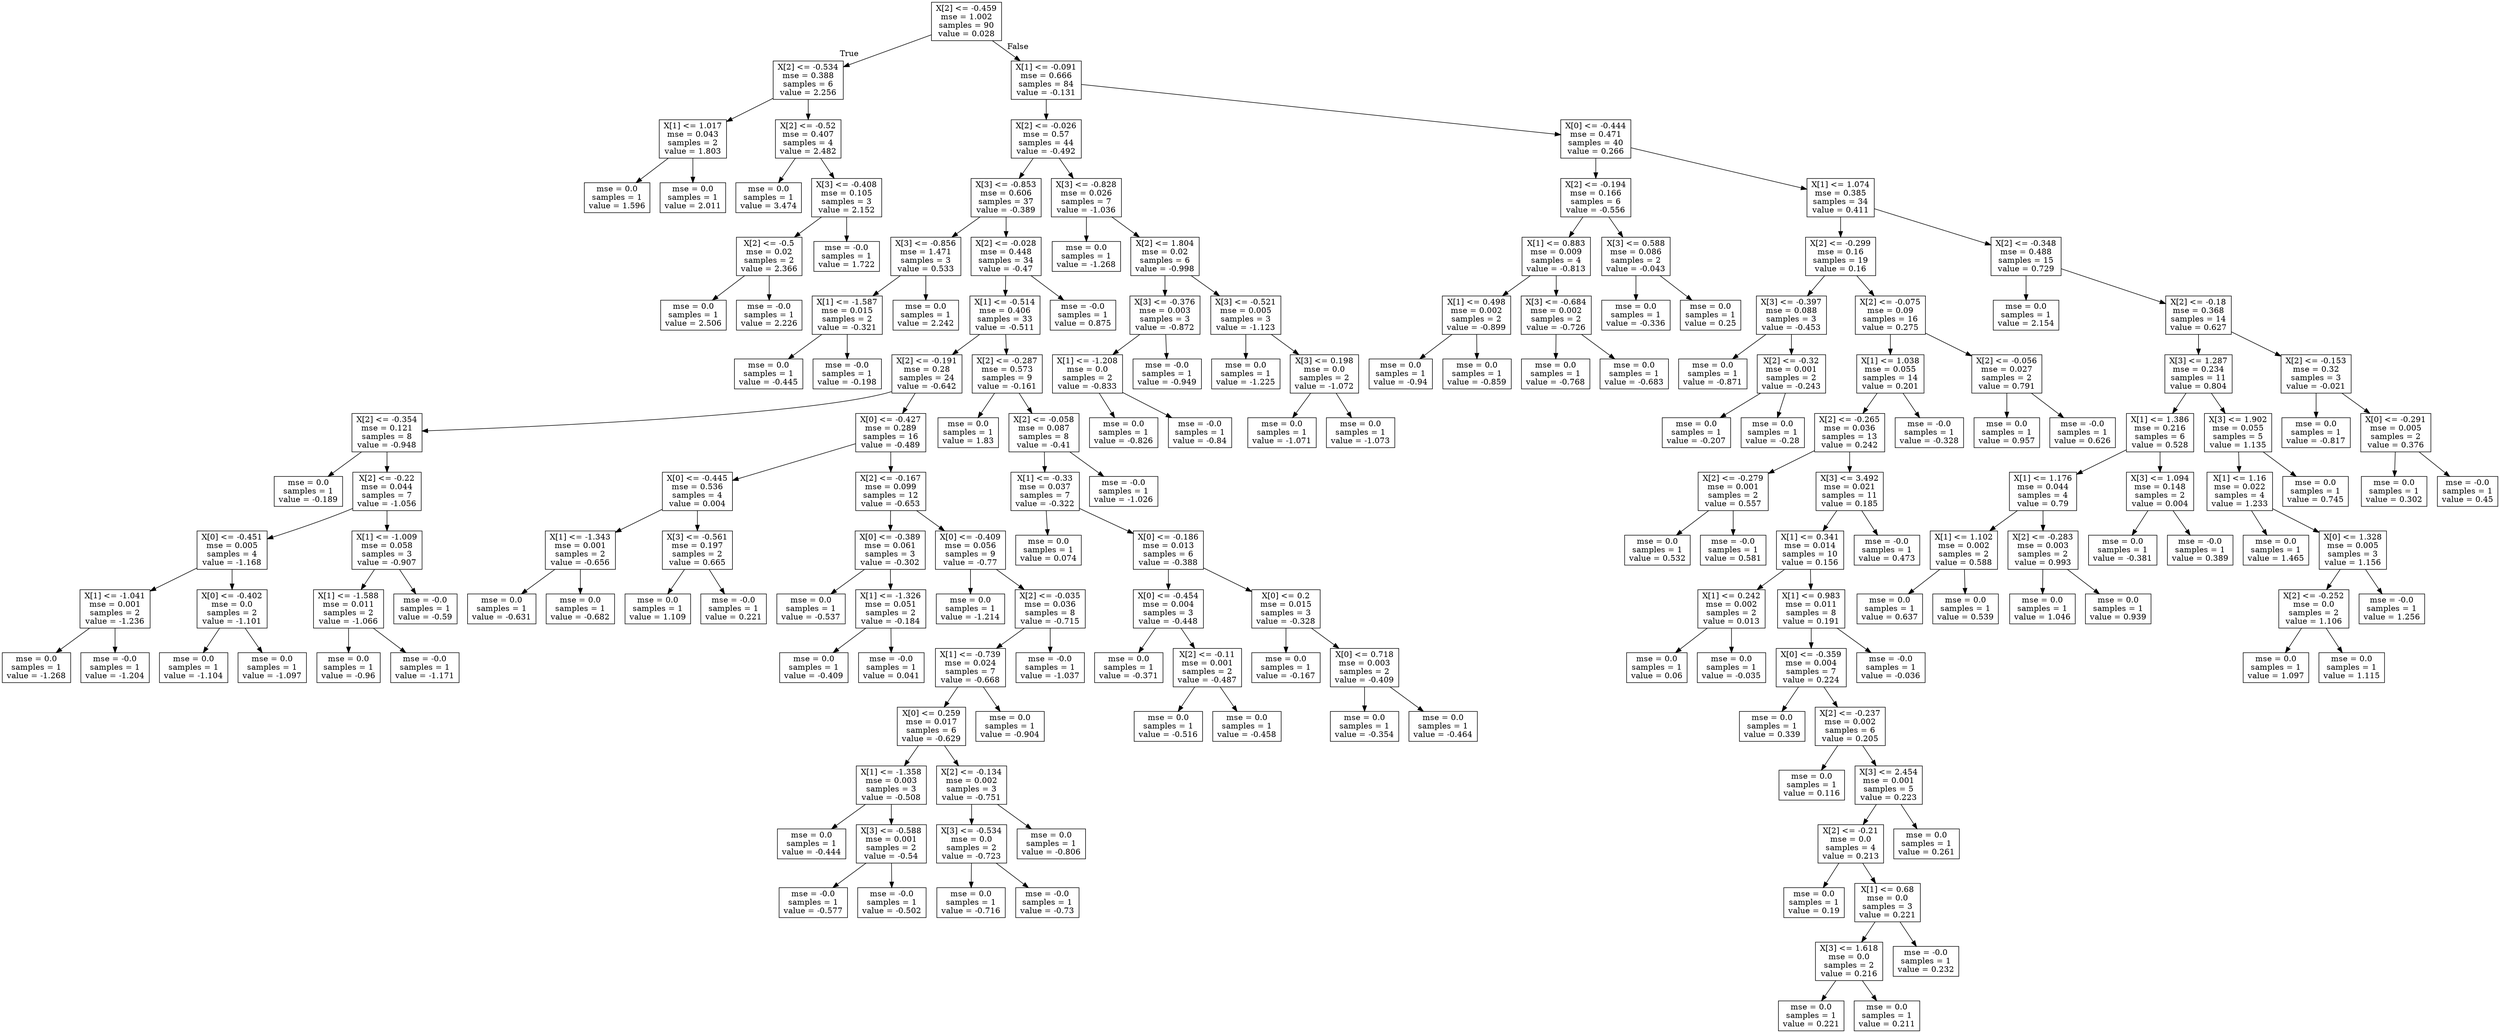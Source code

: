 digraph Tree {
node [shape=box] ;
0 [label="X[2] <= -0.459\nmse = 1.002\nsamples = 90\nvalue = 0.028"] ;
1 [label="X[2] <= -0.534\nmse = 0.388\nsamples = 6\nvalue = 2.256"] ;
0 -> 1 [labeldistance=2.5, labelangle=45, headlabel="True"] ;
2 [label="X[1] <= 1.017\nmse = 0.043\nsamples = 2\nvalue = 1.803"] ;
1 -> 2 ;
3 [label="mse = 0.0\nsamples = 1\nvalue = 1.596"] ;
2 -> 3 ;
4 [label="mse = 0.0\nsamples = 1\nvalue = 2.011"] ;
2 -> 4 ;
5 [label="X[2] <= -0.52\nmse = 0.407\nsamples = 4\nvalue = 2.482"] ;
1 -> 5 ;
6 [label="mse = 0.0\nsamples = 1\nvalue = 3.474"] ;
5 -> 6 ;
7 [label="X[3] <= -0.408\nmse = 0.105\nsamples = 3\nvalue = 2.152"] ;
5 -> 7 ;
8 [label="X[2] <= -0.5\nmse = 0.02\nsamples = 2\nvalue = 2.366"] ;
7 -> 8 ;
9 [label="mse = 0.0\nsamples = 1\nvalue = 2.506"] ;
8 -> 9 ;
10 [label="mse = -0.0\nsamples = 1\nvalue = 2.226"] ;
8 -> 10 ;
11 [label="mse = -0.0\nsamples = 1\nvalue = 1.722"] ;
7 -> 11 ;
12 [label="X[1] <= -0.091\nmse = 0.666\nsamples = 84\nvalue = -0.131"] ;
0 -> 12 [labeldistance=2.5, labelangle=-45, headlabel="False"] ;
13 [label="X[2] <= -0.026\nmse = 0.57\nsamples = 44\nvalue = -0.492"] ;
12 -> 13 ;
14 [label="X[3] <= -0.853\nmse = 0.606\nsamples = 37\nvalue = -0.389"] ;
13 -> 14 ;
15 [label="X[3] <= -0.856\nmse = 1.471\nsamples = 3\nvalue = 0.533"] ;
14 -> 15 ;
16 [label="X[1] <= -1.587\nmse = 0.015\nsamples = 2\nvalue = -0.321"] ;
15 -> 16 ;
17 [label="mse = 0.0\nsamples = 1\nvalue = -0.445"] ;
16 -> 17 ;
18 [label="mse = -0.0\nsamples = 1\nvalue = -0.198"] ;
16 -> 18 ;
19 [label="mse = 0.0\nsamples = 1\nvalue = 2.242"] ;
15 -> 19 ;
20 [label="X[2] <= -0.028\nmse = 0.448\nsamples = 34\nvalue = -0.47"] ;
14 -> 20 ;
21 [label="X[1] <= -0.514\nmse = 0.406\nsamples = 33\nvalue = -0.511"] ;
20 -> 21 ;
22 [label="X[2] <= -0.191\nmse = 0.28\nsamples = 24\nvalue = -0.642"] ;
21 -> 22 ;
23 [label="X[2] <= -0.354\nmse = 0.121\nsamples = 8\nvalue = -0.948"] ;
22 -> 23 ;
24 [label="mse = 0.0\nsamples = 1\nvalue = -0.189"] ;
23 -> 24 ;
25 [label="X[2] <= -0.22\nmse = 0.044\nsamples = 7\nvalue = -1.056"] ;
23 -> 25 ;
26 [label="X[0] <= -0.451\nmse = 0.005\nsamples = 4\nvalue = -1.168"] ;
25 -> 26 ;
27 [label="X[1] <= -1.041\nmse = 0.001\nsamples = 2\nvalue = -1.236"] ;
26 -> 27 ;
28 [label="mse = 0.0\nsamples = 1\nvalue = -1.268"] ;
27 -> 28 ;
29 [label="mse = -0.0\nsamples = 1\nvalue = -1.204"] ;
27 -> 29 ;
30 [label="X[0] <= -0.402\nmse = 0.0\nsamples = 2\nvalue = -1.101"] ;
26 -> 30 ;
31 [label="mse = 0.0\nsamples = 1\nvalue = -1.104"] ;
30 -> 31 ;
32 [label="mse = 0.0\nsamples = 1\nvalue = -1.097"] ;
30 -> 32 ;
33 [label="X[1] <= -1.009\nmse = 0.058\nsamples = 3\nvalue = -0.907"] ;
25 -> 33 ;
34 [label="X[1] <= -1.588\nmse = 0.011\nsamples = 2\nvalue = -1.066"] ;
33 -> 34 ;
35 [label="mse = 0.0\nsamples = 1\nvalue = -0.96"] ;
34 -> 35 ;
36 [label="mse = -0.0\nsamples = 1\nvalue = -1.171"] ;
34 -> 36 ;
37 [label="mse = -0.0\nsamples = 1\nvalue = -0.59"] ;
33 -> 37 ;
38 [label="X[0] <= -0.427\nmse = 0.289\nsamples = 16\nvalue = -0.489"] ;
22 -> 38 ;
39 [label="X[0] <= -0.445\nmse = 0.536\nsamples = 4\nvalue = 0.004"] ;
38 -> 39 ;
40 [label="X[1] <= -1.343\nmse = 0.001\nsamples = 2\nvalue = -0.656"] ;
39 -> 40 ;
41 [label="mse = 0.0\nsamples = 1\nvalue = -0.631"] ;
40 -> 41 ;
42 [label="mse = 0.0\nsamples = 1\nvalue = -0.682"] ;
40 -> 42 ;
43 [label="X[3] <= -0.561\nmse = 0.197\nsamples = 2\nvalue = 0.665"] ;
39 -> 43 ;
44 [label="mse = 0.0\nsamples = 1\nvalue = 1.109"] ;
43 -> 44 ;
45 [label="mse = -0.0\nsamples = 1\nvalue = 0.221"] ;
43 -> 45 ;
46 [label="X[2] <= -0.167\nmse = 0.099\nsamples = 12\nvalue = -0.653"] ;
38 -> 46 ;
47 [label="X[0] <= -0.389\nmse = 0.061\nsamples = 3\nvalue = -0.302"] ;
46 -> 47 ;
48 [label="mse = 0.0\nsamples = 1\nvalue = -0.537"] ;
47 -> 48 ;
49 [label="X[1] <= -1.326\nmse = 0.051\nsamples = 2\nvalue = -0.184"] ;
47 -> 49 ;
50 [label="mse = 0.0\nsamples = 1\nvalue = -0.409"] ;
49 -> 50 ;
51 [label="mse = -0.0\nsamples = 1\nvalue = 0.041"] ;
49 -> 51 ;
52 [label="X[0] <= -0.409\nmse = 0.056\nsamples = 9\nvalue = -0.77"] ;
46 -> 52 ;
53 [label="mse = 0.0\nsamples = 1\nvalue = -1.214"] ;
52 -> 53 ;
54 [label="X[2] <= -0.035\nmse = 0.036\nsamples = 8\nvalue = -0.715"] ;
52 -> 54 ;
55 [label="X[1] <= -0.739\nmse = 0.024\nsamples = 7\nvalue = -0.668"] ;
54 -> 55 ;
56 [label="X[0] <= 0.259\nmse = 0.017\nsamples = 6\nvalue = -0.629"] ;
55 -> 56 ;
57 [label="X[1] <= -1.358\nmse = 0.003\nsamples = 3\nvalue = -0.508"] ;
56 -> 57 ;
58 [label="mse = 0.0\nsamples = 1\nvalue = -0.444"] ;
57 -> 58 ;
59 [label="X[3] <= -0.588\nmse = 0.001\nsamples = 2\nvalue = -0.54"] ;
57 -> 59 ;
60 [label="mse = -0.0\nsamples = 1\nvalue = -0.577"] ;
59 -> 60 ;
61 [label="mse = -0.0\nsamples = 1\nvalue = -0.502"] ;
59 -> 61 ;
62 [label="X[2] <= -0.134\nmse = 0.002\nsamples = 3\nvalue = -0.751"] ;
56 -> 62 ;
63 [label="X[3] <= -0.534\nmse = 0.0\nsamples = 2\nvalue = -0.723"] ;
62 -> 63 ;
64 [label="mse = 0.0\nsamples = 1\nvalue = -0.716"] ;
63 -> 64 ;
65 [label="mse = -0.0\nsamples = 1\nvalue = -0.73"] ;
63 -> 65 ;
66 [label="mse = 0.0\nsamples = 1\nvalue = -0.806"] ;
62 -> 66 ;
67 [label="mse = 0.0\nsamples = 1\nvalue = -0.904"] ;
55 -> 67 ;
68 [label="mse = -0.0\nsamples = 1\nvalue = -1.037"] ;
54 -> 68 ;
69 [label="X[2] <= -0.287\nmse = 0.573\nsamples = 9\nvalue = -0.161"] ;
21 -> 69 ;
70 [label="mse = 0.0\nsamples = 1\nvalue = 1.83"] ;
69 -> 70 ;
71 [label="X[2] <= -0.058\nmse = 0.087\nsamples = 8\nvalue = -0.41"] ;
69 -> 71 ;
72 [label="X[1] <= -0.33\nmse = 0.037\nsamples = 7\nvalue = -0.322"] ;
71 -> 72 ;
73 [label="mse = 0.0\nsamples = 1\nvalue = 0.074"] ;
72 -> 73 ;
74 [label="X[0] <= -0.186\nmse = 0.013\nsamples = 6\nvalue = -0.388"] ;
72 -> 74 ;
75 [label="X[0] <= -0.454\nmse = 0.004\nsamples = 3\nvalue = -0.448"] ;
74 -> 75 ;
76 [label="mse = 0.0\nsamples = 1\nvalue = -0.371"] ;
75 -> 76 ;
77 [label="X[2] <= -0.11\nmse = 0.001\nsamples = 2\nvalue = -0.487"] ;
75 -> 77 ;
78 [label="mse = 0.0\nsamples = 1\nvalue = -0.516"] ;
77 -> 78 ;
79 [label="mse = 0.0\nsamples = 1\nvalue = -0.458"] ;
77 -> 79 ;
80 [label="X[0] <= 0.2\nmse = 0.015\nsamples = 3\nvalue = -0.328"] ;
74 -> 80 ;
81 [label="mse = 0.0\nsamples = 1\nvalue = -0.167"] ;
80 -> 81 ;
82 [label="X[0] <= 0.718\nmse = 0.003\nsamples = 2\nvalue = -0.409"] ;
80 -> 82 ;
83 [label="mse = 0.0\nsamples = 1\nvalue = -0.354"] ;
82 -> 83 ;
84 [label="mse = 0.0\nsamples = 1\nvalue = -0.464"] ;
82 -> 84 ;
85 [label="mse = -0.0\nsamples = 1\nvalue = -1.026"] ;
71 -> 85 ;
86 [label="mse = -0.0\nsamples = 1\nvalue = 0.875"] ;
20 -> 86 ;
87 [label="X[3] <= -0.828\nmse = 0.026\nsamples = 7\nvalue = -1.036"] ;
13 -> 87 ;
88 [label="mse = 0.0\nsamples = 1\nvalue = -1.268"] ;
87 -> 88 ;
89 [label="X[2] <= 1.804\nmse = 0.02\nsamples = 6\nvalue = -0.998"] ;
87 -> 89 ;
90 [label="X[3] <= -0.376\nmse = 0.003\nsamples = 3\nvalue = -0.872"] ;
89 -> 90 ;
91 [label="X[1] <= -1.208\nmse = 0.0\nsamples = 2\nvalue = -0.833"] ;
90 -> 91 ;
92 [label="mse = 0.0\nsamples = 1\nvalue = -0.826"] ;
91 -> 92 ;
93 [label="mse = -0.0\nsamples = 1\nvalue = -0.84"] ;
91 -> 93 ;
94 [label="mse = -0.0\nsamples = 1\nvalue = -0.949"] ;
90 -> 94 ;
95 [label="X[3] <= -0.521\nmse = 0.005\nsamples = 3\nvalue = -1.123"] ;
89 -> 95 ;
96 [label="mse = 0.0\nsamples = 1\nvalue = -1.225"] ;
95 -> 96 ;
97 [label="X[3] <= 0.198\nmse = 0.0\nsamples = 2\nvalue = -1.072"] ;
95 -> 97 ;
98 [label="mse = 0.0\nsamples = 1\nvalue = -1.071"] ;
97 -> 98 ;
99 [label="mse = 0.0\nsamples = 1\nvalue = -1.073"] ;
97 -> 99 ;
100 [label="X[0] <= -0.444\nmse = 0.471\nsamples = 40\nvalue = 0.266"] ;
12 -> 100 ;
101 [label="X[2] <= -0.194\nmse = 0.166\nsamples = 6\nvalue = -0.556"] ;
100 -> 101 ;
102 [label="X[1] <= 0.883\nmse = 0.009\nsamples = 4\nvalue = -0.813"] ;
101 -> 102 ;
103 [label="X[1] <= 0.498\nmse = 0.002\nsamples = 2\nvalue = -0.899"] ;
102 -> 103 ;
104 [label="mse = 0.0\nsamples = 1\nvalue = -0.94"] ;
103 -> 104 ;
105 [label="mse = 0.0\nsamples = 1\nvalue = -0.859"] ;
103 -> 105 ;
106 [label="X[3] <= -0.684\nmse = 0.002\nsamples = 2\nvalue = -0.726"] ;
102 -> 106 ;
107 [label="mse = 0.0\nsamples = 1\nvalue = -0.768"] ;
106 -> 107 ;
108 [label="mse = 0.0\nsamples = 1\nvalue = -0.683"] ;
106 -> 108 ;
109 [label="X[3] <= 0.588\nmse = 0.086\nsamples = 2\nvalue = -0.043"] ;
101 -> 109 ;
110 [label="mse = 0.0\nsamples = 1\nvalue = -0.336"] ;
109 -> 110 ;
111 [label="mse = 0.0\nsamples = 1\nvalue = 0.25"] ;
109 -> 111 ;
112 [label="X[1] <= 1.074\nmse = 0.385\nsamples = 34\nvalue = 0.411"] ;
100 -> 112 ;
113 [label="X[2] <= -0.299\nmse = 0.16\nsamples = 19\nvalue = 0.16"] ;
112 -> 113 ;
114 [label="X[3] <= -0.397\nmse = 0.088\nsamples = 3\nvalue = -0.453"] ;
113 -> 114 ;
115 [label="mse = 0.0\nsamples = 1\nvalue = -0.871"] ;
114 -> 115 ;
116 [label="X[2] <= -0.32\nmse = 0.001\nsamples = 2\nvalue = -0.243"] ;
114 -> 116 ;
117 [label="mse = 0.0\nsamples = 1\nvalue = -0.207"] ;
116 -> 117 ;
118 [label="mse = 0.0\nsamples = 1\nvalue = -0.28"] ;
116 -> 118 ;
119 [label="X[2] <= -0.075\nmse = 0.09\nsamples = 16\nvalue = 0.275"] ;
113 -> 119 ;
120 [label="X[1] <= 1.038\nmse = 0.055\nsamples = 14\nvalue = 0.201"] ;
119 -> 120 ;
121 [label="X[2] <= -0.265\nmse = 0.036\nsamples = 13\nvalue = 0.242"] ;
120 -> 121 ;
122 [label="X[2] <= -0.279\nmse = 0.001\nsamples = 2\nvalue = 0.557"] ;
121 -> 122 ;
123 [label="mse = 0.0\nsamples = 1\nvalue = 0.532"] ;
122 -> 123 ;
124 [label="mse = -0.0\nsamples = 1\nvalue = 0.581"] ;
122 -> 124 ;
125 [label="X[3] <= 3.492\nmse = 0.021\nsamples = 11\nvalue = 0.185"] ;
121 -> 125 ;
126 [label="X[1] <= 0.341\nmse = 0.014\nsamples = 10\nvalue = 0.156"] ;
125 -> 126 ;
127 [label="X[1] <= 0.242\nmse = 0.002\nsamples = 2\nvalue = 0.013"] ;
126 -> 127 ;
128 [label="mse = 0.0\nsamples = 1\nvalue = 0.06"] ;
127 -> 128 ;
129 [label="mse = 0.0\nsamples = 1\nvalue = -0.035"] ;
127 -> 129 ;
130 [label="X[1] <= 0.983\nmse = 0.011\nsamples = 8\nvalue = 0.191"] ;
126 -> 130 ;
131 [label="X[0] <= -0.359\nmse = 0.004\nsamples = 7\nvalue = 0.224"] ;
130 -> 131 ;
132 [label="mse = 0.0\nsamples = 1\nvalue = 0.339"] ;
131 -> 132 ;
133 [label="X[2] <= -0.237\nmse = 0.002\nsamples = 6\nvalue = 0.205"] ;
131 -> 133 ;
134 [label="mse = 0.0\nsamples = 1\nvalue = 0.116"] ;
133 -> 134 ;
135 [label="X[3] <= 2.454\nmse = 0.001\nsamples = 5\nvalue = 0.223"] ;
133 -> 135 ;
136 [label="X[2] <= -0.21\nmse = 0.0\nsamples = 4\nvalue = 0.213"] ;
135 -> 136 ;
137 [label="mse = 0.0\nsamples = 1\nvalue = 0.19"] ;
136 -> 137 ;
138 [label="X[1] <= 0.68\nmse = 0.0\nsamples = 3\nvalue = 0.221"] ;
136 -> 138 ;
139 [label="X[3] <= 1.618\nmse = 0.0\nsamples = 2\nvalue = 0.216"] ;
138 -> 139 ;
140 [label="mse = 0.0\nsamples = 1\nvalue = 0.221"] ;
139 -> 140 ;
141 [label="mse = 0.0\nsamples = 1\nvalue = 0.211"] ;
139 -> 141 ;
142 [label="mse = -0.0\nsamples = 1\nvalue = 0.232"] ;
138 -> 142 ;
143 [label="mse = 0.0\nsamples = 1\nvalue = 0.261"] ;
135 -> 143 ;
144 [label="mse = -0.0\nsamples = 1\nvalue = -0.036"] ;
130 -> 144 ;
145 [label="mse = -0.0\nsamples = 1\nvalue = 0.473"] ;
125 -> 145 ;
146 [label="mse = -0.0\nsamples = 1\nvalue = -0.328"] ;
120 -> 146 ;
147 [label="X[2] <= -0.056\nmse = 0.027\nsamples = 2\nvalue = 0.791"] ;
119 -> 147 ;
148 [label="mse = 0.0\nsamples = 1\nvalue = 0.957"] ;
147 -> 148 ;
149 [label="mse = -0.0\nsamples = 1\nvalue = 0.626"] ;
147 -> 149 ;
150 [label="X[2] <= -0.348\nmse = 0.488\nsamples = 15\nvalue = 0.729"] ;
112 -> 150 ;
151 [label="mse = 0.0\nsamples = 1\nvalue = 2.154"] ;
150 -> 151 ;
152 [label="X[2] <= -0.18\nmse = 0.368\nsamples = 14\nvalue = 0.627"] ;
150 -> 152 ;
153 [label="X[3] <= 1.287\nmse = 0.234\nsamples = 11\nvalue = 0.804"] ;
152 -> 153 ;
154 [label="X[1] <= 1.386\nmse = 0.216\nsamples = 6\nvalue = 0.528"] ;
153 -> 154 ;
155 [label="X[1] <= 1.176\nmse = 0.044\nsamples = 4\nvalue = 0.79"] ;
154 -> 155 ;
156 [label="X[1] <= 1.102\nmse = 0.002\nsamples = 2\nvalue = 0.588"] ;
155 -> 156 ;
157 [label="mse = 0.0\nsamples = 1\nvalue = 0.637"] ;
156 -> 157 ;
158 [label="mse = 0.0\nsamples = 1\nvalue = 0.539"] ;
156 -> 158 ;
159 [label="X[2] <= -0.283\nmse = 0.003\nsamples = 2\nvalue = 0.993"] ;
155 -> 159 ;
160 [label="mse = 0.0\nsamples = 1\nvalue = 1.046"] ;
159 -> 160 ;
161 [label="mse = 0.0\nsamples = 1\nvalue = 0.939"] ;
159 -> 161 ;
162 [label="X[3] <= 1.094\nmse = 0.148\nsamples = 2\nvalue = 0.004"] ;
154 -> 162 ;
163 [label="mse = 0.0\nsamples = 1\nvalue = -0.381"] ;
162 -> 163 ;
164 [label="mse = -0.0\nsamples = 1\nvalue = 0.389"] ;
162 -> 164 ;
165 [label="X[3] <= 1.902\nmse = 0.055\nsamples = 5\nvalue = 1.135"] ;
153 -> 165 ;
166 [label="X[1] <= 1.16\nmse = 0.022\nsamples = 4\nvalue = 1.233"] ;
165 -> 166 ;
167 [label="mse = 0.0\nsamples = 1\nvalue = 1.465"] ;
166 -> 167 ;
168 [label="X[0] <= 1.328\nmse = 0.005\nsamples = 3\nvalue = 1.156"] ;
166 -> 168 ;
169 [label="X[2] <= -0.252\nmse = 0.0\nsamples = 2\nvalue = 1.106"] ;
168 -> 169 ;
170 [label="mse = 0.0\nsamples = 1\nvalue = 1.097"] ;
169 -> 170 ;
171 [label="mse = 0.0\nsamples = 1\nvalue = 1.115"] ;
169 -> 171 ;
172 [label="mse = -0.0\nsamples = 1\nvalue = 1.256"] ;
168 -> 172 ;
173 [label="mse = 0.0\nsamples = 1\nvalue = 0.745"] ;
165 -> 173 ;
174 [label="X[2] <= -0.153\nmse = 0.32\nsamples = 3\nvalue = -0.021"] ;
152 -> 174 ;
175 [label="mse = 0.0\nsamples = 1\nvalue = -0.817"] ;
174 -> 175 ;
176 [label="X[0] <= -0.291\nmse = 0.005\nsamples = 2\nvalue = 0.376"] ;
174 -> 176 ;
177 [label="mse = 0.0\nsamples = 1\nvalue = 0.302"] ;
176 -> 177 ;
178 [label="mse = -0.0\nsamples = 1\nvalue = 0.45"] ;
176 -> 178 ;
}